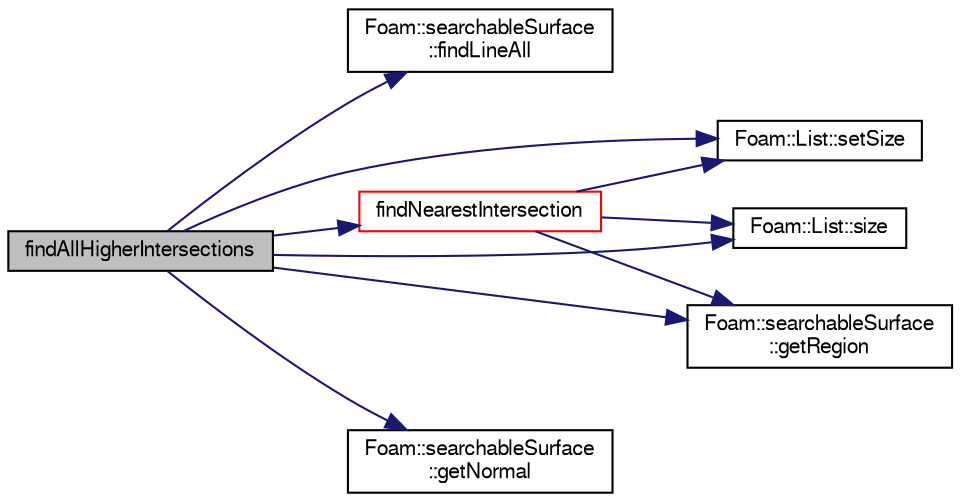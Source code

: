 digraph "findAllHigherIntersections"
{
  bgcolor="transparent";
  edge [fontname="FreeSans",fontsize="10",labelfontname="FreeSans",labelfontsize="10"];
  node [fontname="FreeSans",fontsize="10",shape=record];
  rankdir="LR";
  Node665 [label="findAllHigherIntersections",height=0.2,width=0.4,color="black", fillcolor="grey75", style="filled", fontcolor="black"];
  Node665 -> Node666 [color="midnightblue",fontsize="10",style="solid",fontname="FreeSans"];
  Node666 [label="Foam::searchableSurface\l::findLineAll",height=0.2,width=0.4,color="black",URL="$a25234.html#a0cc85cd8e606063ee2418d352ddf0042",tooltip="Get all intersections in order from start to end. "];
  Node665 -> Node667 [color="midnightblue",fontsize="10",style="solid",fontname="FreeSans"];
  Node667 [label="findNearestIntersection",height=0.2,width=0.4,color="red",URL="$a24686.html#acf97c614655ec4074abaa9c582fff90f",tooltip="Find intersection nearest to the endpoints. surface1,2 are. "];
  Node667 -> Node668 [color="midnightblue",fontsize="10",style="solid",fontname="FreeSans"];
  Node668 [label="Foam::List::setSize",height=0.2,width=0.4,color="black",URL="$a25694.html#aedb985ffeaf1bdbfeccc2a8730405703",tooltip="Reset size of List. "];
  Node667 -> Node669 [color="midnightblue",fontsize="10",style="solid",fontname="FreeSans"];
  Node669 [label="Foam::List::size",height=0.2,width=0.4,color="black",URL="$a25694.html#a8a5f6fa29bd4b500caf186f60245b384",tooltip="Override size to be inconsistent with allocated storage. "];
  Node667 -> Node671 [color="midnightblue",fontsize="10",style="solid",fontname="FreeSans"];
  Node671 [label="Foam::searchableSurface\l::getRegion",height=0.2,width=0.4,color="black",URL="$a25234.html#a08a437fdcf019de7941dbee87d35a56e",tooltip="From a set of points and indices get the region. "];
  Node665 -> Node672 [color="midnightblue",fontsize="10",style="solid",fontname="FreeSans"];
  Node672 [label="Foam::searchableSurface\l::getNormal",height=0.2,width=0.4,color="black",URL="$a25234.html#ac6cdeb0f4f73439c447d061b78e71e46",tooltip="From a set of points and indices get the normal. "];
  Node665 -> Node671 [color="midnightblue",fontsize="10",style="solid",fontname="FreeSans"];
  Node665 -> Node668 [color="midnightblue",fontsize="10",style="solid",fontname="FreeSans"];
  Node665 -> Node669 [color="midnightblue",fontsize="10",style="solid",fontname="FreeSans"];
}
